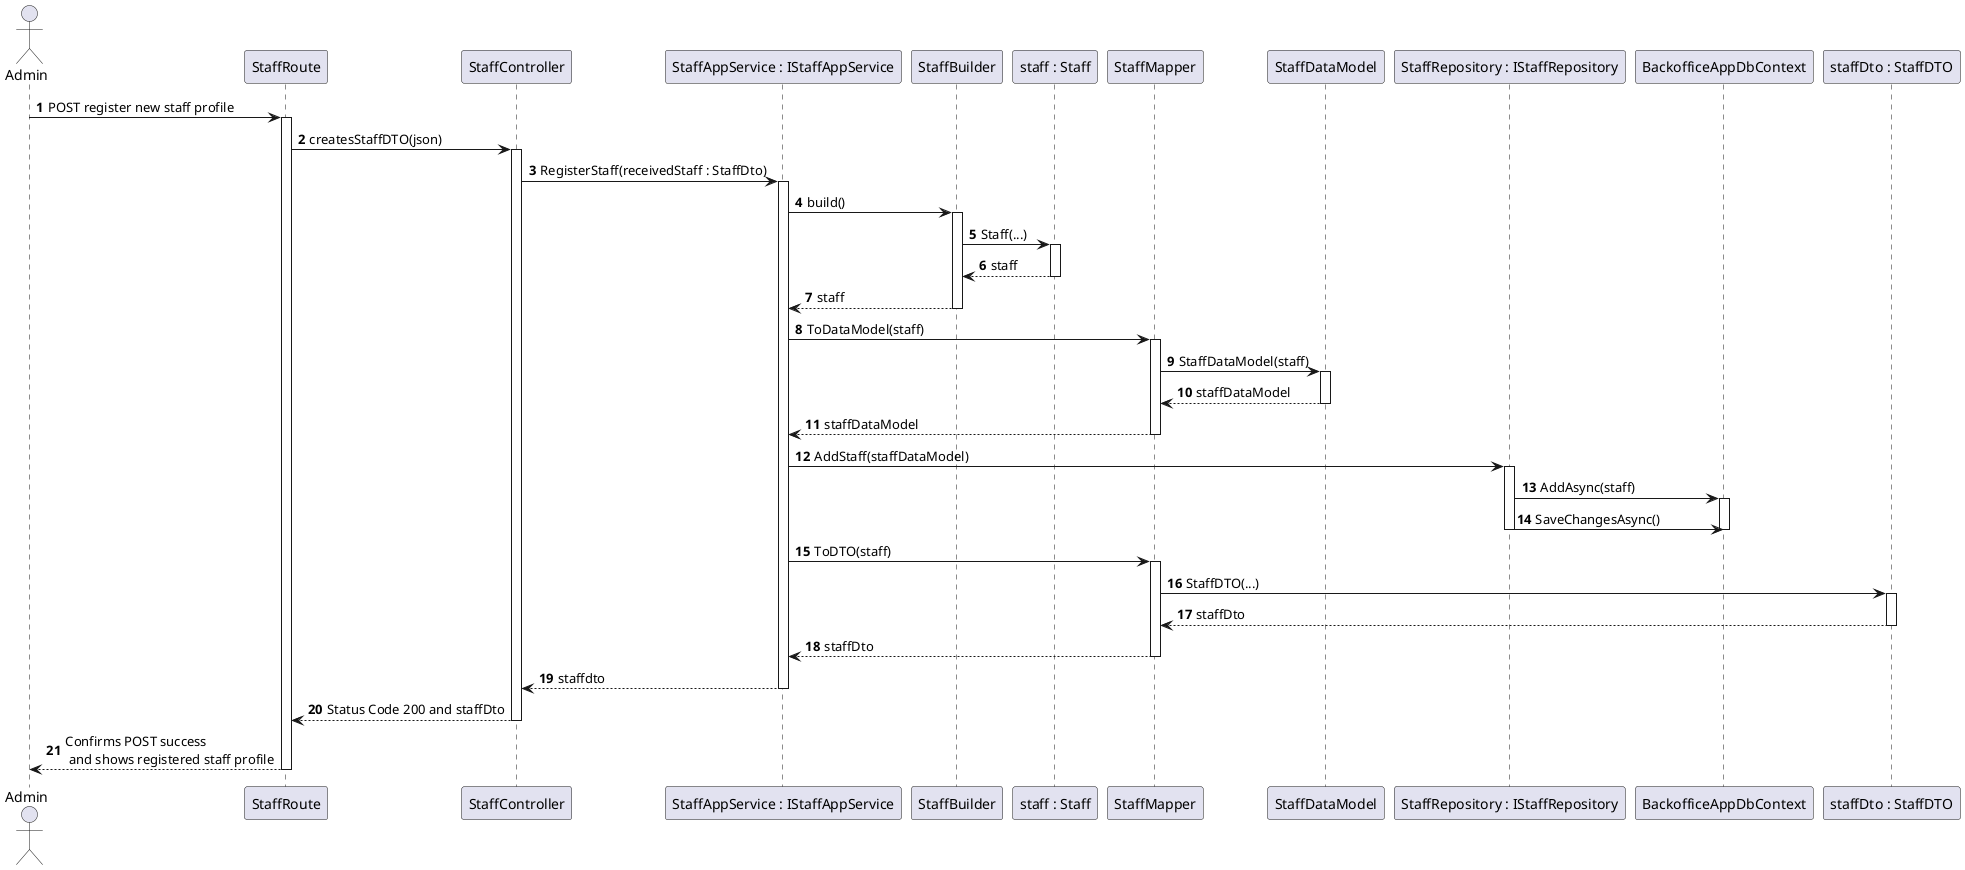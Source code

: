 @startuml
'https://plantuml.com/sequence-diagram

autonumber

actor "Admin" as admin

participant StaffRoute as route
participant StaffController as controller
participant "StaffAppService : IStaffAppService" as pservice
participant StaffBuilder as builder
participant "staff : Staff" as staff
participant StaffMapper as mapper
participant StaffDataModel as datamodel
participant "StaffRepository : IStaffRepository" as irepo
participant BackofficeAppDbContext as context
participant "staffDto : StaffDTO" as staffdto


admin -> route : POST register new staff profile

activate route
route -> controller : createsStaffDTO(json)
activate controller
controller -> pservice : RegisterStaff(receivedStaff : StaffDto)

activate pservice 

pservice ->  builder : build()

activate builder

builder -> staff : Staff(...)

activate staff
staff --> builder : staff
deactivate staff

builder --> pservice : staff

deactivate builder

pservice -> mapper : ToDataModel(staff)

activate mapper
mapper -> datamodel : StaffDataModel(staff)
activate datamodel
datamodel --> mapper : staffDataModel
deactivate datamodel
mapper --> pservice : staffDataModel
deactivate mapper

pservice -> irepo : AddStaff(staffDataModel)

activate irepo

irepo -> context : AddAsync(staff)
activate context
irepo -> context : SaveChangesAsync()
deactivate context

deactivate irepo

pservice -> mapper : ToDTO(staff)
activate mapper
mapper -> staffdto : StaffDTO(...)
activate staffdto
staffdto --> mapper : staffDto
deactivate staffdto
mapper --> pservice : staffDto
deactivate mapper

pservice --> controller : staffdto

deactivate pservice

controller --> route : Status Code 200 and staffDto

deactivate controller

route --> admin : Confirms POST success \n and shows registered staff profile

deactivate route


@enduml
